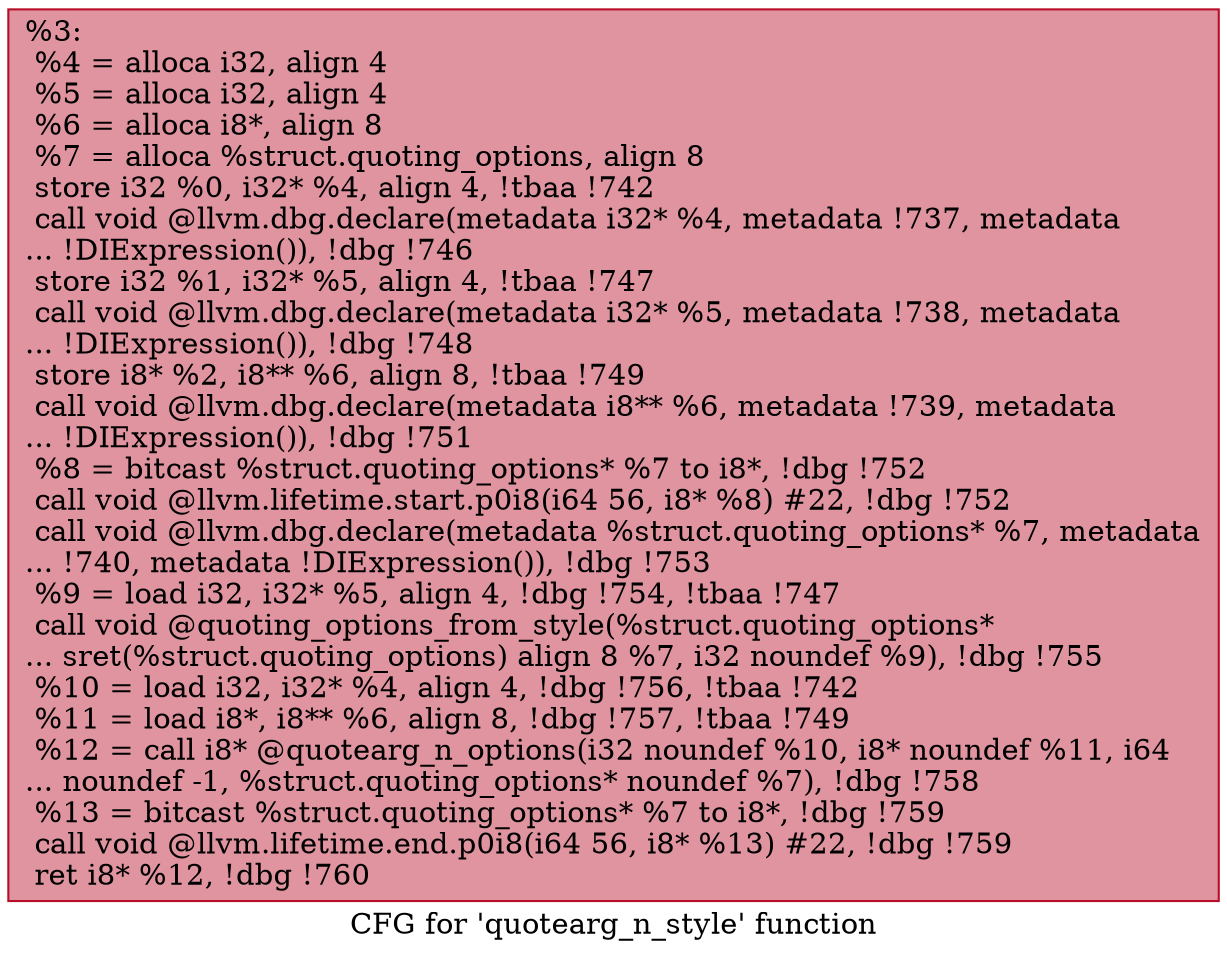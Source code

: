 digraph "CFG for 'quotearg_n_style' function" {
	label="CFG for 'quotearg_n_style' function";

	Node0xd4a9d0 [shape=record,color="#b70d28ff", style=filled, fillcolor="#b70d2870",label="{%3:\l  %4 = alloca i32, align 4\l  %5 = alloca i32, align 4\l  %6 = alloca i8*, align 8\l  %7 = alloca %struct.quoting_options, align 8\l  store i32 %0, i32* %4, align 4, !tbaa !742\l  call void @llvm.dbg.declare(metadata i32* %4, metadata !737, metadata\l... !DIExpression()), !dbg !746\l  store i32 %1, i32* %5, align 4, !tbaa !747\l  call void @llvm.dbg.declare(metadata i32* %5, metadata !738, metadata\l... !DIExpression()), !dbg !748\l  store i8* %2, i8** %6, align 8, !tbaa !749\l  call void @llvm.dbg.declare(metadata i8** %6, metadata !739, metadata\l... !DIExpression()), !dbg !751\l  %8 = bitcast %struct.quoting_options* %7 to i8*, !dbg !752\l  call void @llvm.lifetime.start.p0i8(i64 56, i8* %8) #22, !dbg !752\l  call void @llvm.dbg.declare(metadata %struct.quoting_options* %7, metadata\l... !740, metadata !DIExpression()), !dbg !753\l  %9 = load i32, i32* %5, align 4, !dbg !754, !tbaa !747\l  call void @quoting_options_from_style(%struct.quoting_options*\l... sret(%struct.quoting_options) align 8 %7, i32 noundef %9), !dbg !755\l  %10 = load i32, i32* %4, align 4, !dbg !756, !tbaa !742\l  %11 = load i8*, i8** %6, align 8, !dbg !757, !tbaa !749\l  %12 = call i8* @quotearg_n_options(i32 noundef %10, i8* noundef %11, i64\l... noundef -1, %struct.quoting_options* noundef %7), !dbg !758\l  %13 = bitcast %struct.quoting_options* %7 to i8*, !dbg !759\l  call void @llvm.lifetime.end.p0i8(i64 56, i8* %13) #22, !dbg !759\l  ret i8* %12, !dbg !760\l}"];
}
